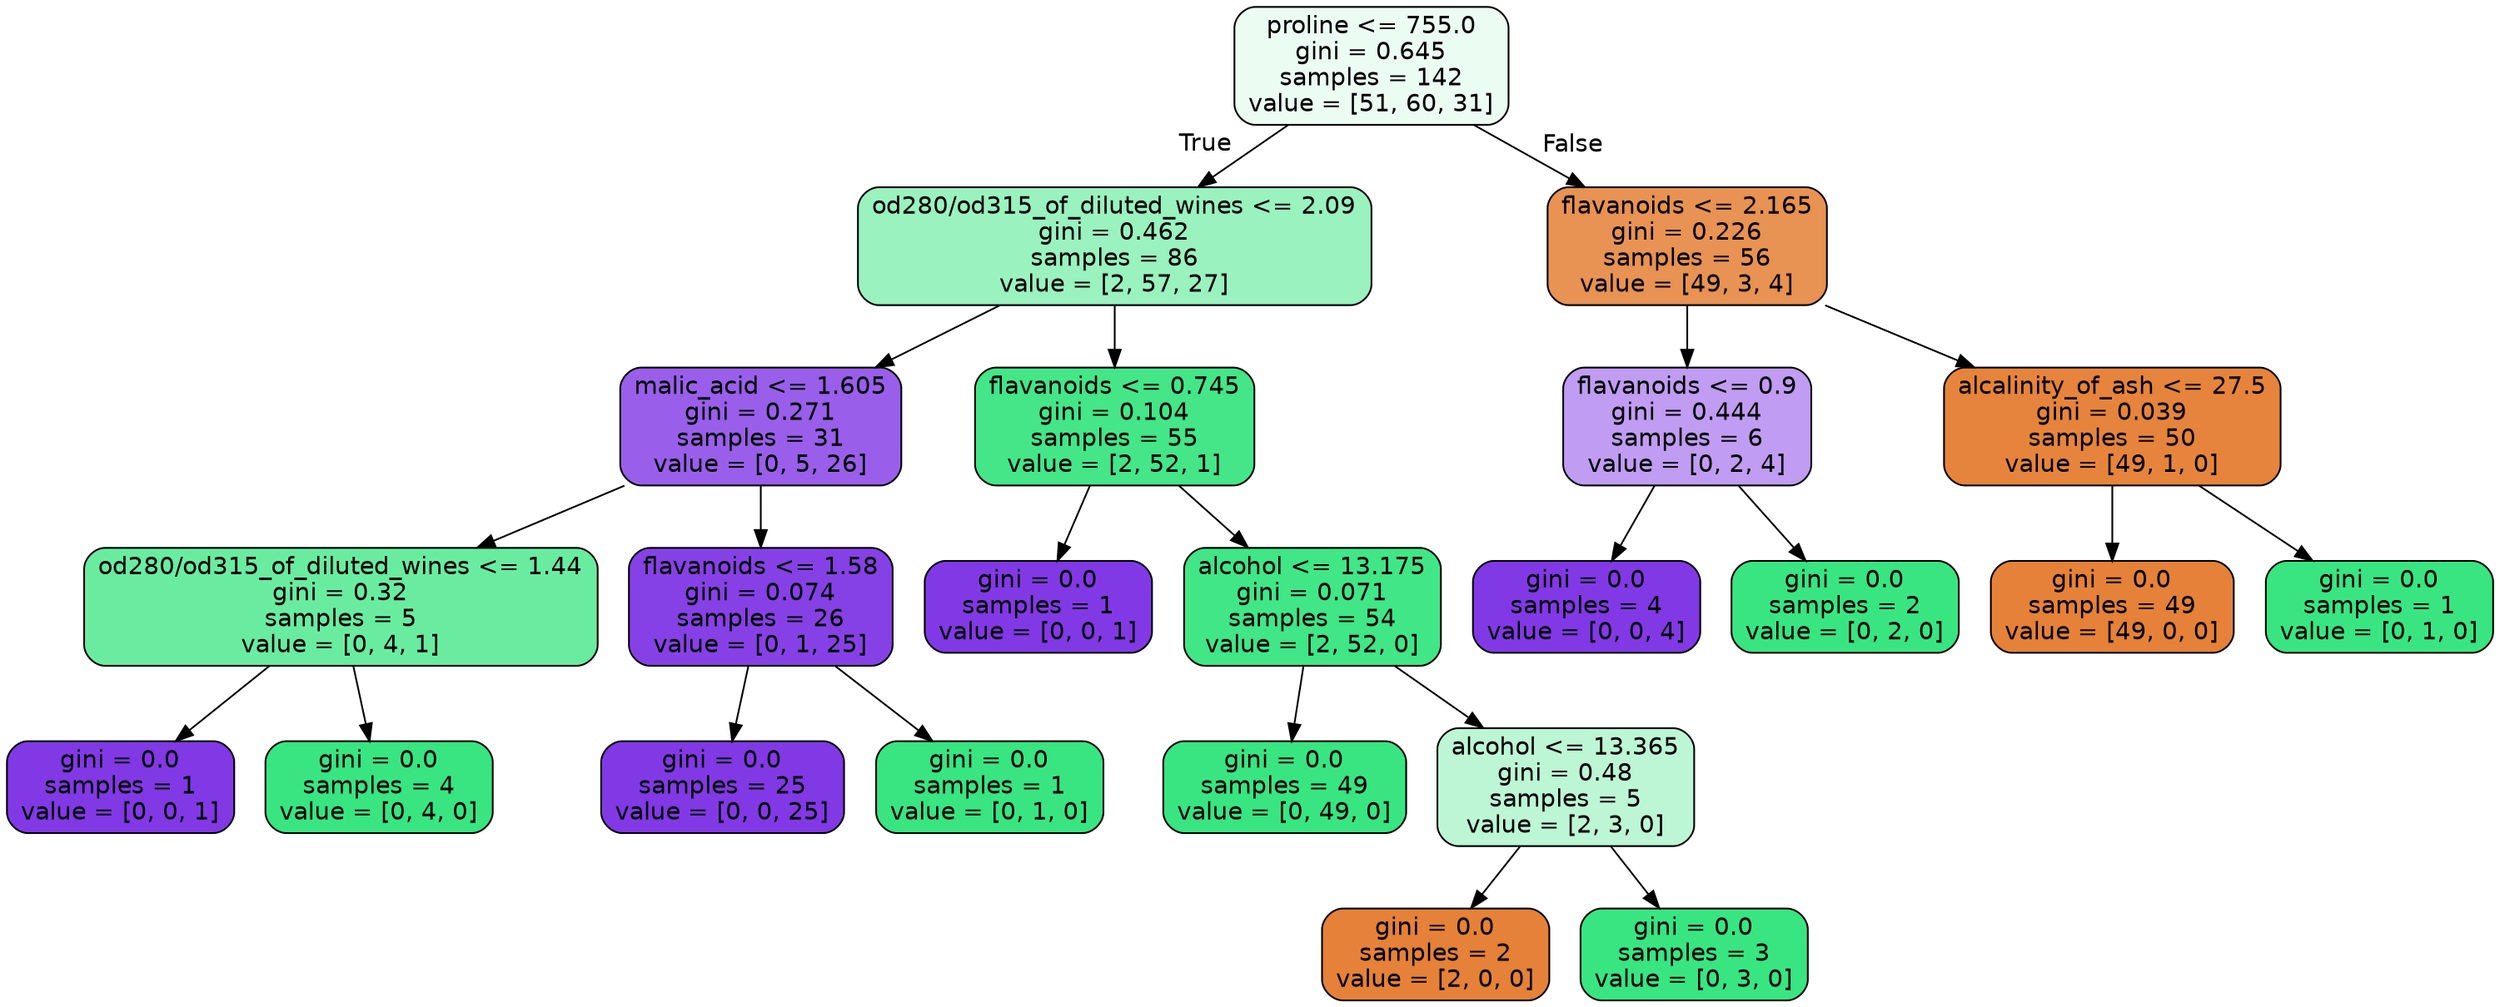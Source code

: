 digraph Tree {
node [shape=box, style="filled, rounded", color="black", fontname=helvetica] ;
edge [fontname=helvetica] ;
0 [label="proline <= 755.0\ngini = 0.645\nsamples = 142\nvalue = [51, 60, 31]", fillcolor="#ebfcf3"] ;
1 [label="od280/od315_of_diluted_wines <= 2.09\ngini = 0.462\nsamples = 86\nvalue = [2, 57, 27]", fillcolor="#9af2bf"] ;
0 -> 1 [labeldistance=2.5, labelangle=45, headlabel="True"] ;
2 [label="malic_acid <= 1.605\ngini = 0.271\nsamples = 31\nvalue = [0, 5, 26]", fillcolor="#995fea"] ;
1 -> 2 ;
3 [label="od280/od315_of_diluted_wines <= 1.44\ngini = 0.32\nsamples = 5\nvalue = [0, 4, 1]", fillcolor="#6aeca0"] ;
2 -> 3 ;
4 [label="gini = 0.0\nsamples = 1\nvalue = [0, 0, 1]", fillcolor="#8139e5"] ;
3 -> 4 ;
5 [label="gini = 0.0\nsamples = 4\nvalue = [0, 4, 0]", fillcolor="#39e581"] ;
3 -> 5 ;
6 [label="flavanoids <= 1.58\ngini = 0.074\nsamples = 26\nvalue = [0, 1, 25]", fillcolor="#8641e6"] ;
2 -> 6 ;
7 [label="gini = 0.0\nsamples = 25\nvalue = [0, 0, 25]", fillcolor="#8139e5"] ;
6 -> 7 ;
8 [label="gini = 0.0\nsamples = 1\nvalue = [0, 1, 0]", fillcolor="#39e581"] ;
6 -> 8 ;
9 [label="flavanoids <= 0.745\ngini = 0.104\nsamples = 55\nvalue = [2, 52, 1]", fillcolor="#44e688"] ;
1 -> 9 ;
10 [label="gini = 0.0\nsamples = 1\nvalue = [0, 0, 1]", fillcolor="#8139e5"] ;
9 -> 10 ;
11 [label="alcohol <= 13.175\ngini = 0.071\nsamples = 54\nvalue = [2, 52, 0]", fillcolor="#41e686"] ;
9 -> 11 ;
12 [label="gini = 0.0\nsamples = 49\nvalue = [0, 49, 0]", fillcolor="#39e581"] ;
11 -> 12 ;
13 [label="alcohol <= 13.365\ngini = 0.48\nsamples = 5\nvalue = [2, 3, 0]", fillcolor="#bdf6d5"] ;
11 -> 13 ;
14 [label="gini = 0.0\nsamples = 2\nvalue = [2, 0, 0]", fillcolor="#e58139"] ;
13 -> 14 ;
15 [label="gini = 0.0\nsamples = 3\nvalue = [0, 3, 0]", fillcolor="#39e581"] ;
13 -> 15 ;
16 [label="flavanoids <= 2.165\ngini = 0.226\nsamples = 56\nvalue = [49, 3, 4]", fillcolor="#e89254"] ;
0 -> 16 [labeldistance=2.5, labelangle=-45, headlabel="False"] ;
17 [label="flavanoids <= 0.9\ngini = 0.444\nsamples = 6\nvalue = [0, 2, 4]", fillcolor="#c09cf2"] ;
16 -> 17 ;
18 [label="gini = 0.0\nsamples = 4\nvalue = [0, 0, 4]", fillcolor="#8139e5"] ;
17 -> 18 ;
19 [label="gini = 0.0\nsamples = 2\nvalue = [0, 2, 0]", fillcolor="#39e581"] ;
17 -> 19 ;
20 [label="alcalinity_of_ash <= 27.5\ngini = 0.039\nsamples = 50\nvalue = [49, 1, 0]", fillcolor="#e6843d"] ;
16 -> 20 ;
21 [label="gini = 0.0\nsamples = 49\nvalue = [49, 0, 0]", fillcolor="#e58139"] ;
20 -> 21 ;
22 [label="gini = 0.0\nsamples = 1\nvalue = [0, 1, 0]", fillcolor="#39e581"] ;
20 -> 22 ;
}